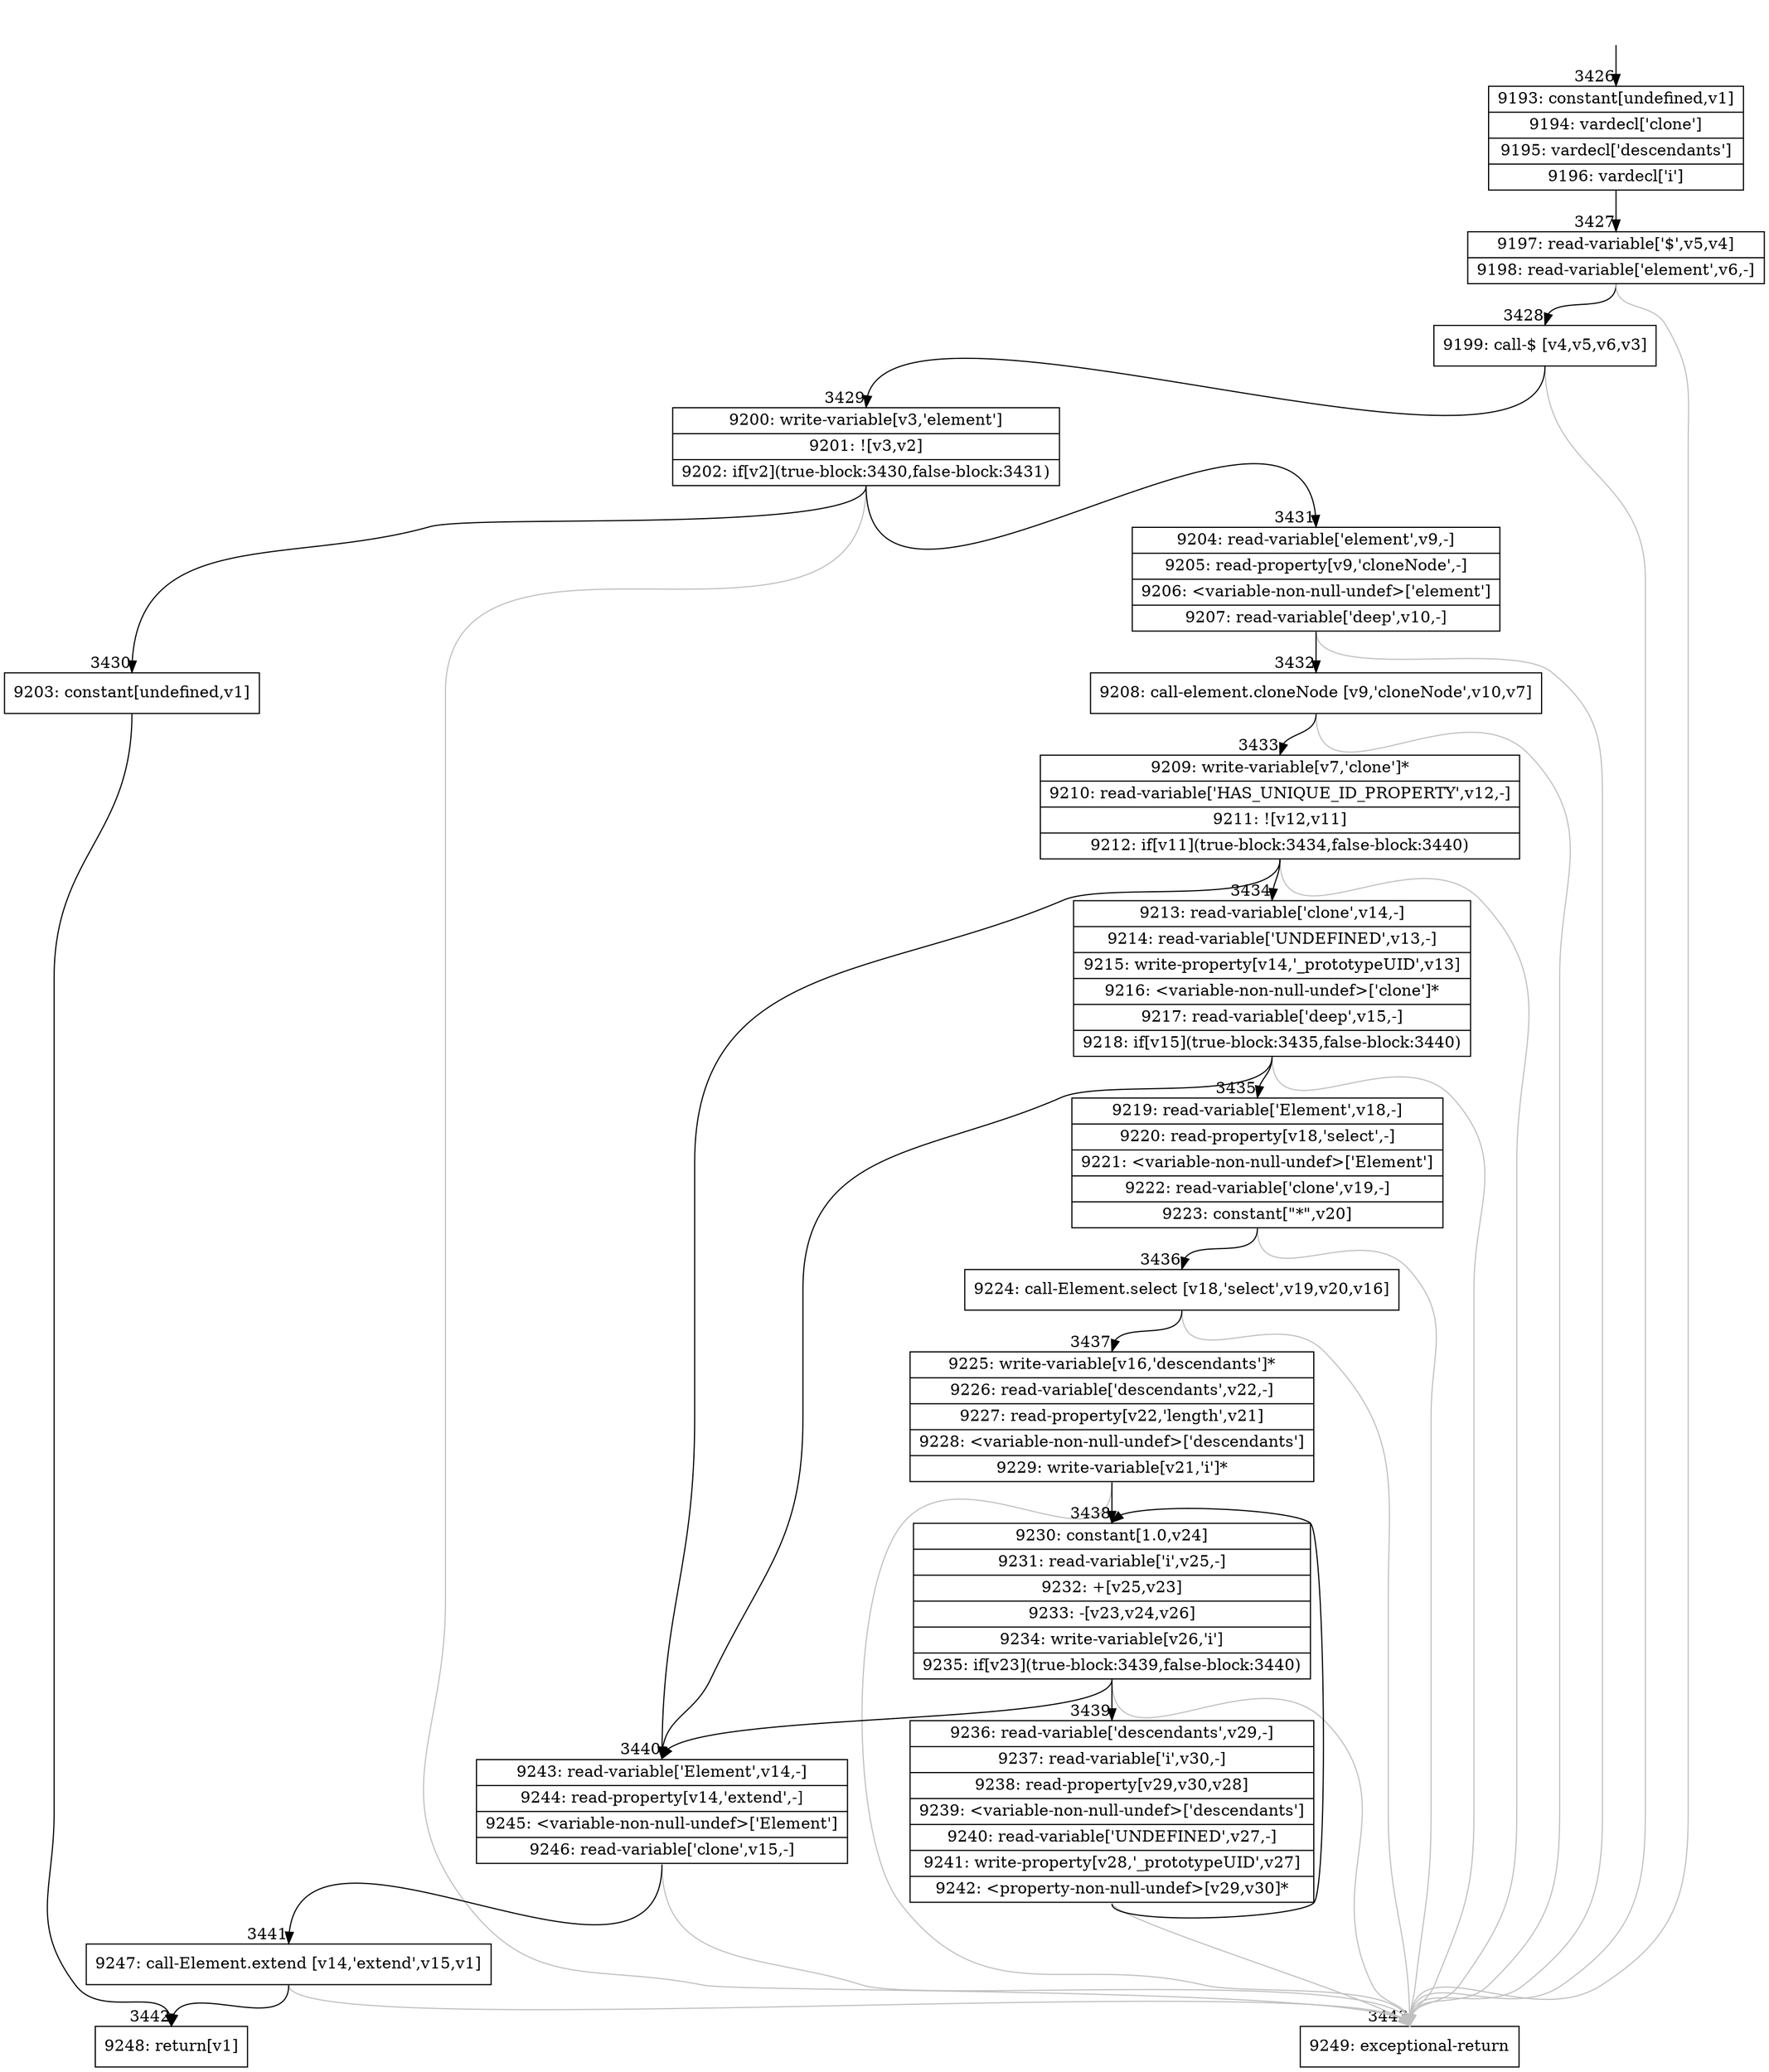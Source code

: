digraph {
rankdir="TD"
BB_entry290[shape=none,label=""];
BB_entry290 -> BB3426 [tailport=s, headport=n, headlabel="    3426"]
BB3426 [shape=record label="{9193: constant[undefined,v1]|9194: vardecl['clone']|9195: vardecl['descendants']|9196: vardecl['i']}" ] 
BB3426 -> BB3427 [tailport=s, headport=n, headlabel="      3427"]
BB3427 [shape=record label="{9197: read-variable['$',v5,v4]|9198: read-variable['element',v6,-]}" ] 
BB3427 -> BB3428 [tailport=s, headport=n, headlabel="      3428"]
BB3427 -> BB3443 [tailport=s, headport=n, color=gray, headlabel="      3443"]
BB3428 [shape=record label="{9199: call-$ [v4,v5,v6,v3]}" ] 
BB3428 -> BB3429 [tailport=s, headport=n, headlabel="      3429"]
BB3428 -> BB3443 [tailport=s, headport=n, color=gray]
BB3429 [shape=record label="{9200: write-variable[v3,'element']|9201: ![v3,v2]|9202: if[v2](true-block:3430,false-block:3431)}" ] 
BB3429 -> BB3430 [tailport=s, headport=n, headlabel="      3430"]
BB3429 -> BB3431 [tailport=s, headport=n, headlabel="      3431"]
BB3429 -> BB3443 [tailport=s, headport=n, color=gray]
BB3430 [shape=record label="{9203: constant[undefined,v1]}" ] 
BB3430 -> BB3442 [tailport=s, headport=n, headlabel="      3442"]
BB3431 [shape=record label="{9204: read-variable['element',v9,-]|9205: read-property[v9,'cloneNode',-]|9206: \<variable-non-null-undef\>['element']|9207: read-variable['deep',v10,-]}" ] 
BB3431 -> BB3432 [tailport=s, headport=n, headlabel="      3432"]
BB3431 -> BB3443 [tailport=s, headport=n, color=gray]
BB3432 [shape=record label="{9208: call-element.cloneNode [v9,'cloneNode',v10,v7]}" ] 
BB3432 -> BB3433 [tailport=s, headport=n, headlabel="      3433"]
BB3432 -> BB3443 [tailport=s, headport=n, color=gray]
BB3433 [shape=record label="{9209: write-variable[v7,'clone']*|9210: read-variable['HAS_UNIQUE_ID_PROPERTY',v12,-]|9211: ![v12,v11]|9212: if[v11](true-block:3434,false-block:3440)}" ] 
BB3433 -> BB3434 [tailport=s, headport=n, headlabel="      3434"]
BB3433 -> BB3440 [tailport=s, headport=n, headlabel="      3440"]
BB3433 -> BB3443 [tailport=s, headport=n, color=gray]
BB3434 [shape=record label="{9213: read-variable['clone',v14,-]|9214: read-variable['UNDEFINED',v13,-]|9215: write-property[v14,'_prototypeUID',v13]|9216: \<variable-non-null-undef\>['clone']*|9217: read-variable['deep',v15,-]|9218: if[v15](true-block:3435,false-block:3440)}" ] 
BB3434 -> BB3435 [tailport=s, headport=n, headlabel="      3435"]
BB3434 -> BB3440 [tailport=s, headport=n]
BB3434 -> BB3443 [tailport=s, headport=n, color=gray]
BB3435 [shape=record label="{9219: read-variable['Element',v18,-]|9220: read-property[v18,'select',-]|9221: \<variable-non-null-undef\>['Element']|9222: read-variable['clone',v19,-]|9223: constant[\"*\",v20]}" ] 
BB3435 -> BB3436 [tailport=s, headport=n, headlabel="      3436"]
BB3435 -> BB3443 [tailport=s, headport=n, color=gray]
BB3436 [shape=record label="{9224: call-Element.select [v18,'select',v19,v20,v16]}" ] 
BB3436 -> BB3437 [tailport=s, headport=n, headlabel="      3437"]
BB3436 -> BB3443 [tailport=s, headport=n, color=gray]
BB3437 [shape=record label="{9225: write-variable[v16,'descendants']*|9226: read-variable['descendants',v22,-]|9227: read-property[v22,'length',v21]|9228: \<variable-non-null-undef\>['descendants']|9229: write-variable[v21,'i']*}" ] 
BB3437 -> BB3438 [tailport=s, headport=n, headlabel="      3438"]
BB3437 -> BB3443 [tailport=s, headport=n, color=gray]
BB3438 [shape=record label="{9230: constant[1.0,v24]|9231: read-variable['i',v25,-]|9232: +[v25,v23]|9233: -[v23,v24,v26]|9234: write-variable[v26,'i']|9235: if[v23](true-block:3439,false-block:3440)}" ] 
BB3438 -> BB3439 [tailport=s, headport=n, headlabel="      3439"]
BB3438 -> BB3440 [tailport=s, headport=n]
BB3438 -> BB3443 [tailport=s, headport=n, color=gray]
BB3439 [shape=record label="{9236: read-variable['descendants',v29,-]|9237: read-variable['i',v30,-]|9238: read-property[v29,v30,v28]|9239: \<variable-non-null-undef\>['descendants']|9240: read-variable['UNDEFINED',v27,-]|9241: write-property[v28,'_prototypeUID',v27]|9242: \<property-non-null-undef\>[v29,v30]*}" ] 
BB3439 -> BB3438 [tailport=s, headport=n]
BB3439 -> BB3443 [tailport=s, headport=n, color=gray]
BB3440 [shape=record label="{9243: read-variable['Element',v14,-]|9244: read-property[v14,'extend',-]|9245: \<variable-non-null-undef\>['Element']|9246: read-variable['clone',v15,-]}" ] 
BB3440 -> BB3441 [tailport=s, headport=n, headlabel="      3441"]
BB3440 -> BB3443 [tailport=s, headport=n, color=gray]
BB3441 [shape=record label="{9247: call-Element.extend [v14,'extend',v15,v1]}" ] 
BB3441 -> BB3442 [tailport=s, headport=n]
BB3441 -> BB3443 [tailport=s, headport=n, color=gray]
BB3442 [shape=record label="{9248: return[v1]}" ] 
BB3443 [shape=record label="{9249: exceptional-return}" ] 
//#$~ 2493
}
